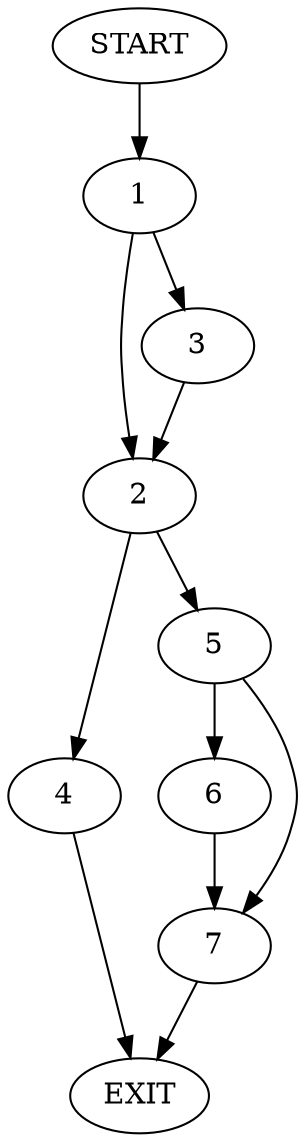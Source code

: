 digraph {
0 [label="START"]
8 [label="EXIT"]
0 -> 1
1 -> 2
1 -> 3
2 -> 4
2 -> 5
3 -> 2
4 -> 8
5 -> 6
5 -> 7
7 -> 8
6 -> 7
}
